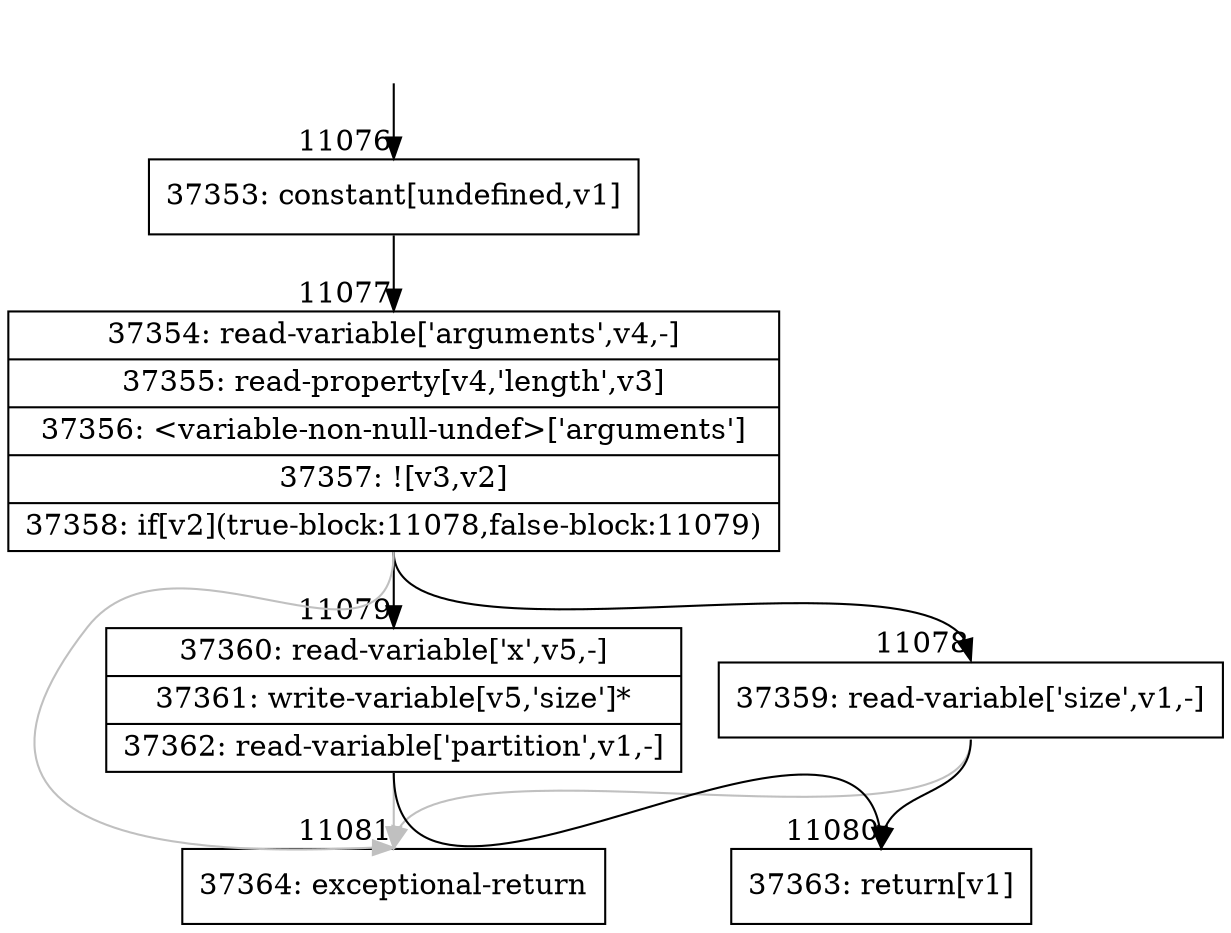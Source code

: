 digraph {
rankdir="TD"
BB_entry1017[shape=none,label=""];
BB_entry1017 -> BB11076 [tailport=s, headport=n, headlabel="    11076"]
BB11076 [shape=record label="{37353: constant[undefined,v1]}" ] 
BB11076 -> BB11077 [tailport=s, headport=n, headlabel="      11077"]
BB11077 [shape=record label="{37354: read-variable['arguments',v4,-]|37355: read-property[v4,'length',v3]|37356: \<variable-non-null-undef\>['arguments']|37357: ![v3,v2]|37358: if[v2](true-block:11078,false-block:11079)}" ] 
BB11077 -> BB11078 [tailport=s, headport=n, headlabel="      11078"]
BB11077 -> BB11079 [tailport=s, headport=n, headlabel="      11079"]
BB11077 -> BB11081 [tailport=s, headport=n, color=gray, headlabel="      11081"]
BB11078 [shape=record label="{37359: read-variable['size',v1,-]}" ] 
BB11078 -> BB11080 [tailport=s, headport=n, headlabel="      11080"]
BB11078 -> BB11081 [tailport=s, headport=n, color=gray]
BB11079 [shape=record label="{37360: read-variable['x',v5,-]|37361: write-variable[v5,'size']*|37362: read-variable['partition',v1,-]}" ] 
BB11079 -> BB11080 [tailport=s, headport=n]
BB11079 -> BB11081 [tailport=s, headport=n, color=gray]
BB11080 [shape=record label="{37363: return[v1]}" ] 
BB11081 [shape=record label="{37364: exceptional-return}" ] 
//#$~ 6596
}
